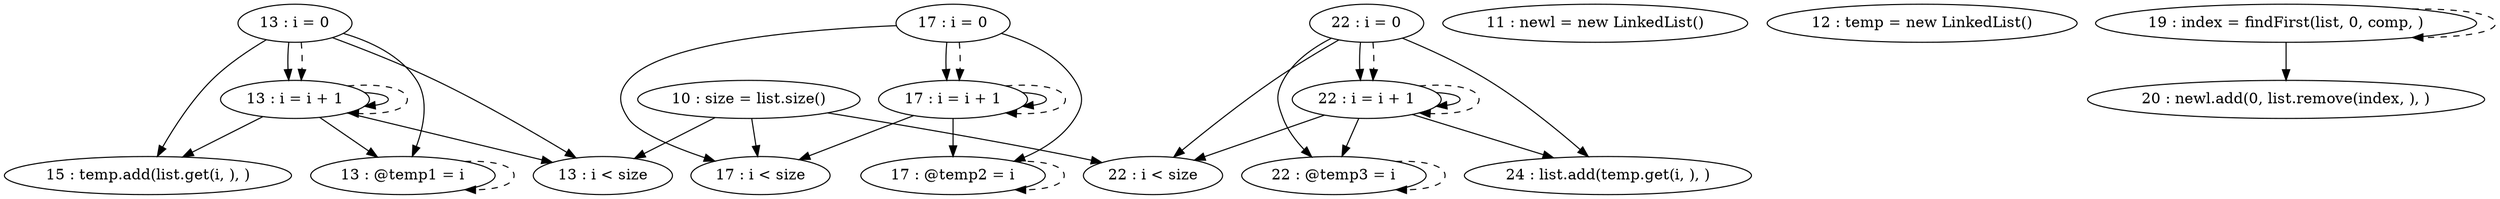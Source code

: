 digraph G {
"10 : size = list.size()"
"10 : size = list.size()" -> "13 : i < size"
"10 : size = list.size()" -> "17 : i < size"
"10 : size = list.size()" -> "22 : i < size"
"11 : newl = new LinkedList()"
"12 : temp = new LinkedList()"
"13 : i = 0"
"13 : i = 0" -> "13 : i = i + 1"
"13 : i = 0" -> "13 : i < size"
"13 : i = 0" -> "15 : temp.add(list.get(i, ), )"
"13 : i = 0" -> "13 : @temp1 = i"
"13 : i = 0" -> "13 : i = i + 1" [style=dashed]
"13 : i < size"
"15 : temp.add(list.get(i, ), )"
"13 : @temp1 = i"
"13 : @temp1 = i" -> "13 : @temp1 = i" [style=dashed]
"13 : i = i + 1"
"13 : i = i + 1" -> "13 : i = i + 1"
"13 : i = i + 1" -> "13 : i < size"
"13 : i = i + 1" -> "15 : temp.add(list.get(i, ), )"
"13 : i = i + 1" -> "13 : @temp1 = i"
"13 : i = i + 1" -> "13 : i = i + 1" [style=dashed]
"17 : i = 0"
"17 : i = 0" -> "17 : i = i + 1"
"17 : i = 0" -> "17 : i < size"
"17 : i = 0" -> "17 : @temp2 = i"
"17 : i = 0" -> "17 : i = i + 1" [style=dashed]
"17 : i < size"
"19 : index = findFirst(list, 0, comp, )"
"19 : index = findFirst(list, 0, comp, )" -> "20 : newl.add(0, list.remove(index, ), )"
"19 : index = findFirst(list, 0, comp, )" -> "19 : index = findFirst(list, 0, comp, )" [style=dashed]
"20 : newl.add(0, list.remove(index, ), )"
"17 : @temp2 = i"
"17 : @temp2 = i" -> "17 : @temp2 = i" [style=dashed]
"17 : i = i + 1"
"17 : i = i + 1" -> "17 : i = i + 1"
"17 : i = i + 1" -> "17 : i < size"
"17 : i = i + 1" -> "17 : @temp2 = i"
"17 : i = i + 1" -> "17 : i = i + 1" [style=dashed]
"22 : i = 0"
"22 : i = 0" -> "22 : i = i + 1"
"22 : i = 0" -> "22 : @temp3 = i"
"22 : i = 0" -> "22 : i < size"
"22 : i = 0" -> "24 : list.add(temp.get(i, ), )"
"22 : i = 0" -> "22 : i = i + 1" [style=dashed]
"22 : i < size"
"24 : list.add(temp.get(i, ), )"
"22 : @temp3 = i"
"22 : @temp3 = i" -> "22 : @temp3 = i" [style=dashed]
"22 : i = i + 1"
"22 : i = i + 1" -> "22 : i = i + 1"
"22 : i = i + 1" -> "22 : @temp3 = i"
"22 : i = i + 1" -> "22 : i < size"
"22 : i = i + 1" -> "24 : list.add(temp.get(i, ), )"
"22 : i = i + 1" -> "22 : i = i + 1" [style=dashed]
}